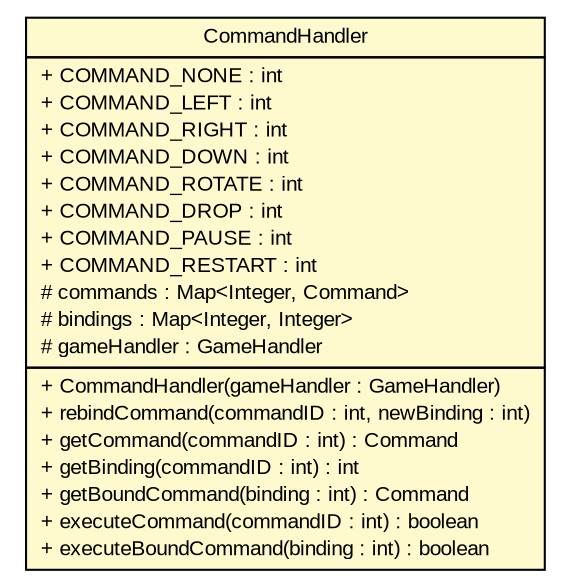 #!/usr/local/bin/dot
#
# Class diagram 
# Generated by UMLGraph version R5_6 (http://www.umlgraph.org/)
#

digraph G {
	edge [fontname="arial",fontsize=10,labelfontname="arial",labelfontsize=10];
	node [fontname="arial",fontsize=10,shape=plaintext];
	nodesep=0.25;
	ranksep=0.5;
	// com.github.tilastokeskus.matertis.core.CommandHandler
	c1310 [label=<<table title="com.github.tilastokeskus.matertis.core.CommandHandler" border="0" cellborder="1" cellspacing="0" cellpadding="2" port="p" bgcolor="lemonChiffon" href="./CommandHandler.html">
		<tr><td><table border="0" cellspacing="0" cellpadding="1">
<tr><td align="center" balign="center"> CommandHandler </td></tr>
		</table></td></tr>
		<tr><td><table border="0" cellspacing="0" cellpadding="1">
<tr><td align="left" balign="left"> + COMMAND_NONE : int </td></tr>
<tr><td align="left" balign="left"> + COMMAND_LEFT : int </td></tr>
<tr><td align="left" balign="left"> + COMMAND_RIGHT : int </td></tr>
<tr><td align="left" balign="left"> + COMMAND_DOWN : int </td></tr>
<tr><td align="left" balign="left"> + COMMAND_ROTATE : int </td></tr>
<tr><td align="left" balign="left"> + COMMAND_DROP : int </td></tr>
<tr><td align="left" balign="left"> + COMMAND_PAUSE : int </td></tr>
<tr><td align="left" balign="left"> + COMMAND_RESTART : int </td></tr>
<tr><td align="left" balign="left"> # commands : Map&lt;Integer, Command&gt; </td></tr>
<tr><td align="left" balign="left"> # bindings : Map&lt;Integer, Integer&gt; </td></tr>
<tr><td align="left" balign="left"> # gameHandler : GameHandler </td></tr>
		</table></td></tr>
		<tr><td><table border="0" cellspacing="0" cellpadding="1">
<tr><td align="left" balign="left"> + CommandHandler(gameHandler : GameHandler) </td></tr>
<tr><td align="left" balign="left"> + rebindCommand(commandID : int, newBinding : int) </td></tr>
<tr><td align="left" balign="left"> + getCommand(commandID : int) : Command </td></tr>
<tr><td align="left" balign="left"> + getBinding(commandID : int) : int </td></tr>
<tr><td align="left" balign="left"> + getBoundCommand(binding : int) : Command </td></tr>
<tr><td align="left" balign="left"> + executeCommand(commandID : int) : boolean </td></tr>
<tr><td align="left" balign="left"> + executeBoundCommand(binding : int) : boolean </td></tr>
		</table></td></tr>
		</table>>, URL="./CommandHandler.html", fontname="arial", fontcolor="black", fontsize=10.0];
}

